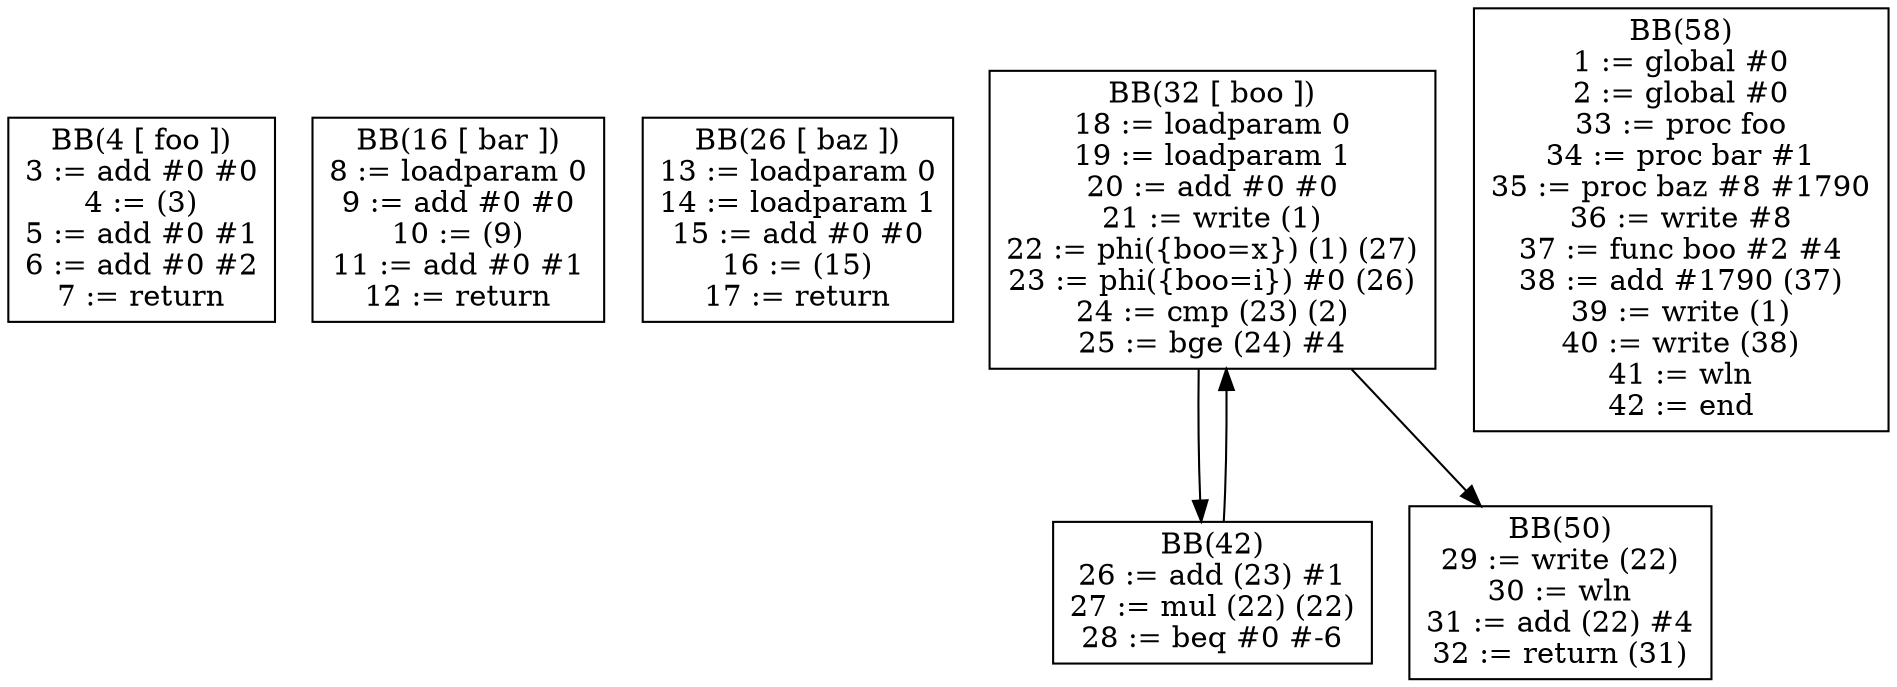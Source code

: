 digraph cfg {
BB4[shape = box, label = "BB(4 [ foo ])\n" + "3 := add #0 #0\n" + "4 := (3)\n" + "5 := add #0 #1\n" + "6 := add #0 #2\n" + "7 := return\n"];

BB16[shape = box, label = "BB(16 [ bar ])\n" + "8 := loadparam 0\n" + "9 := add #0 #0\n" + "10 := (9)\n" + "11 := add #0 #1\n" + "12 := return\n"];

BB26[shape = box, label = "BB(26 [ baz ])\n" + "13 := loadparam 0\n" + "14 := loadparam 1\n" + "15 := add #0 #0\n" + "16 := (15)\n" + "17 := return\n"];

BB32[shape = box, label = "BB(32 [ boo ])\n" + "18 := loadparam 0\n" + "19 := loadparam 1\n" + "20 := add #0 #0\n" + "21 := write (1)\n" + "22 := phi({boo=x}) (1) (27)\n" + "23 := phi({boo=i}) #0 (26)\n" + "24 := cmp (23) (2)\n" + "25 := bge (24) #4\n"];
BB42[shape = box, label = "BB(42)\n" + "26 := add (23) #1\n" + "27 := mul (22) (22)\n" + "28 := beq #0 #-6\n"];
BB50[shape = box, label = "BB(50)\n" + "29 := write (22)\n" + "30 := wln\n" + "31 := add (22) #4\n" + "32 := return (31)\n"];
BB32 -> BB42;
BB32 -> BB50;
BB42 -> BB32;

BB58[shape = box, label = "BB(58)\n" + "1 := global #0\n" + "2 := global #0\n" + "33 := proc foo\n" + "34 := proc bar #1\n" + "35 := proc baz #8 #1790\n" + "36 := write #8\n" + "37 := func boo #2 #4\n" + "38 := add #1790 (37)\n" + "39 := write (1)\n" + "40 := write (38)\n" + "41 := wln\n" + "42 := end\n"];
}
